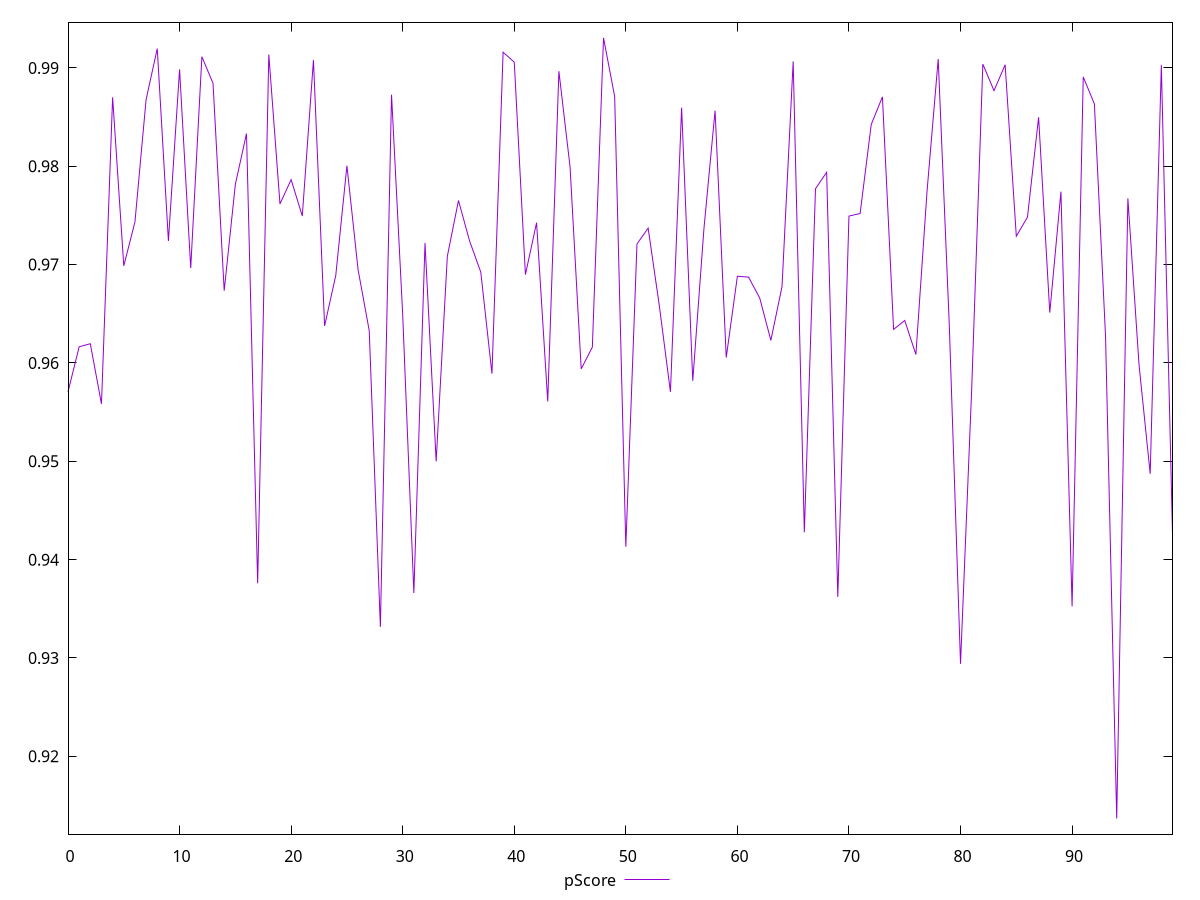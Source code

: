 reset

$pScore <<EOF
0 0.9570594111765851
1 0.9616446667019616
2 0.9619536899937893
3 0.9558365252873
4 0.9870113962179887
5 0.9698705895059214
6 0.9743357111623874
7 0.9867786346063454
8 0.9919663741671956
9 0.9724053729276252
10 0.9898519773342915
11 0.9696478430121852
12 0.9911408706024663
13 0.9884263814895429
14 0.9673485158237276
15 0.9781593018102182
16 0.9833218315229432
17 0.9376013421027525
18 0.991358091731388
19 0.9761700465285275
20 0.9786406608357998
21 0.9749404823834582
22 0.9907963225366789
23 0.963765652639449
24 0.9688857660507
25 0.9800510058610084
26 0.9694878274054115
27 0.9632879420624801
28 0.9331690578028986
29 0.9872763999907833
30 0.9649166941760485
31 0.9366005378029028
32 0.972199726252363
33 0.9499950247925013
34 0.9708394951581488
35 0.9765180427488303
36 0.9723860498515197
37 0.9692318013431824
38 0.9589113009364847
39 0.9915983521758542
40 0.9905855329703095
41 0.9689816041475536
42 0.9742613809026182
43 0.9560863912468582
44 0.98966342084133
45 0.9799426871614596
46 0.9593963485230229
47 0.9616106114898518
48 0.9930503460592746
49 0.9870883908320788
50 0.9413169068473497
51 0.9721007666188946
52 0.9737084910211328
53 0.9658415119360424
54 0.9570534860006613
55 0.985958012217437
56 0.9581829061810784
57 0.9736380220346232
58 0.9856557257799721
59 0.9605510343884908
60 0.9688179718637098
61 0.9687255227857621
62 0.966610015900534
63 0.9622982572367803
64 0.9677585752806535
65 0.9906612749647965
66 0.9427770341627022
67 0.9777095422028603
68 0.9793860813759132
69 0.936207643425148
70 0.9749340128071062
71 0.975196511403269
72 0.9842615248121717
73 0.9870548685724772
74 0.9634129645472433
75 0.9643203793218206
76 0.960854315352061
77 0.9774737279842756
78 0.9909002568668993
79 0.9636479917755509
80 0.9294106228861082
81 0.9573192349697117
82 0.9903848271583453
83 0.9876858116117466
84 0.9903212426855419
85 0.9728861758236143
86 0.9748271258419139
87 0.9849849883546142
88 0.9651195136025645
89 0.977418173729939
90 0.9352487004905223
91 0.9890814160904016
92 0.9863360932609349
93 0.9626810178978019
94 0.9136775893945589
95 0.9767337384822318
96 0.9598243230154468
97 0.9487309375602094
98 0.9902864897434285
99 0.9425971888537489
EOF

set key outside below
set xrange [0:99]
set yrange [0.9120901342612646:0.9946378011925688]
set trange [0.9120901342612646:0.9946378011925688]
set terminal svg size 640, 500 enhanced background rgb 'white'
set output "reports/report_00027_2021-02-24T12-40-31.850Z/first-contentful-paint/samples/music/pScore/values.svg"

plot $pScore title "pScore" with line

reset
